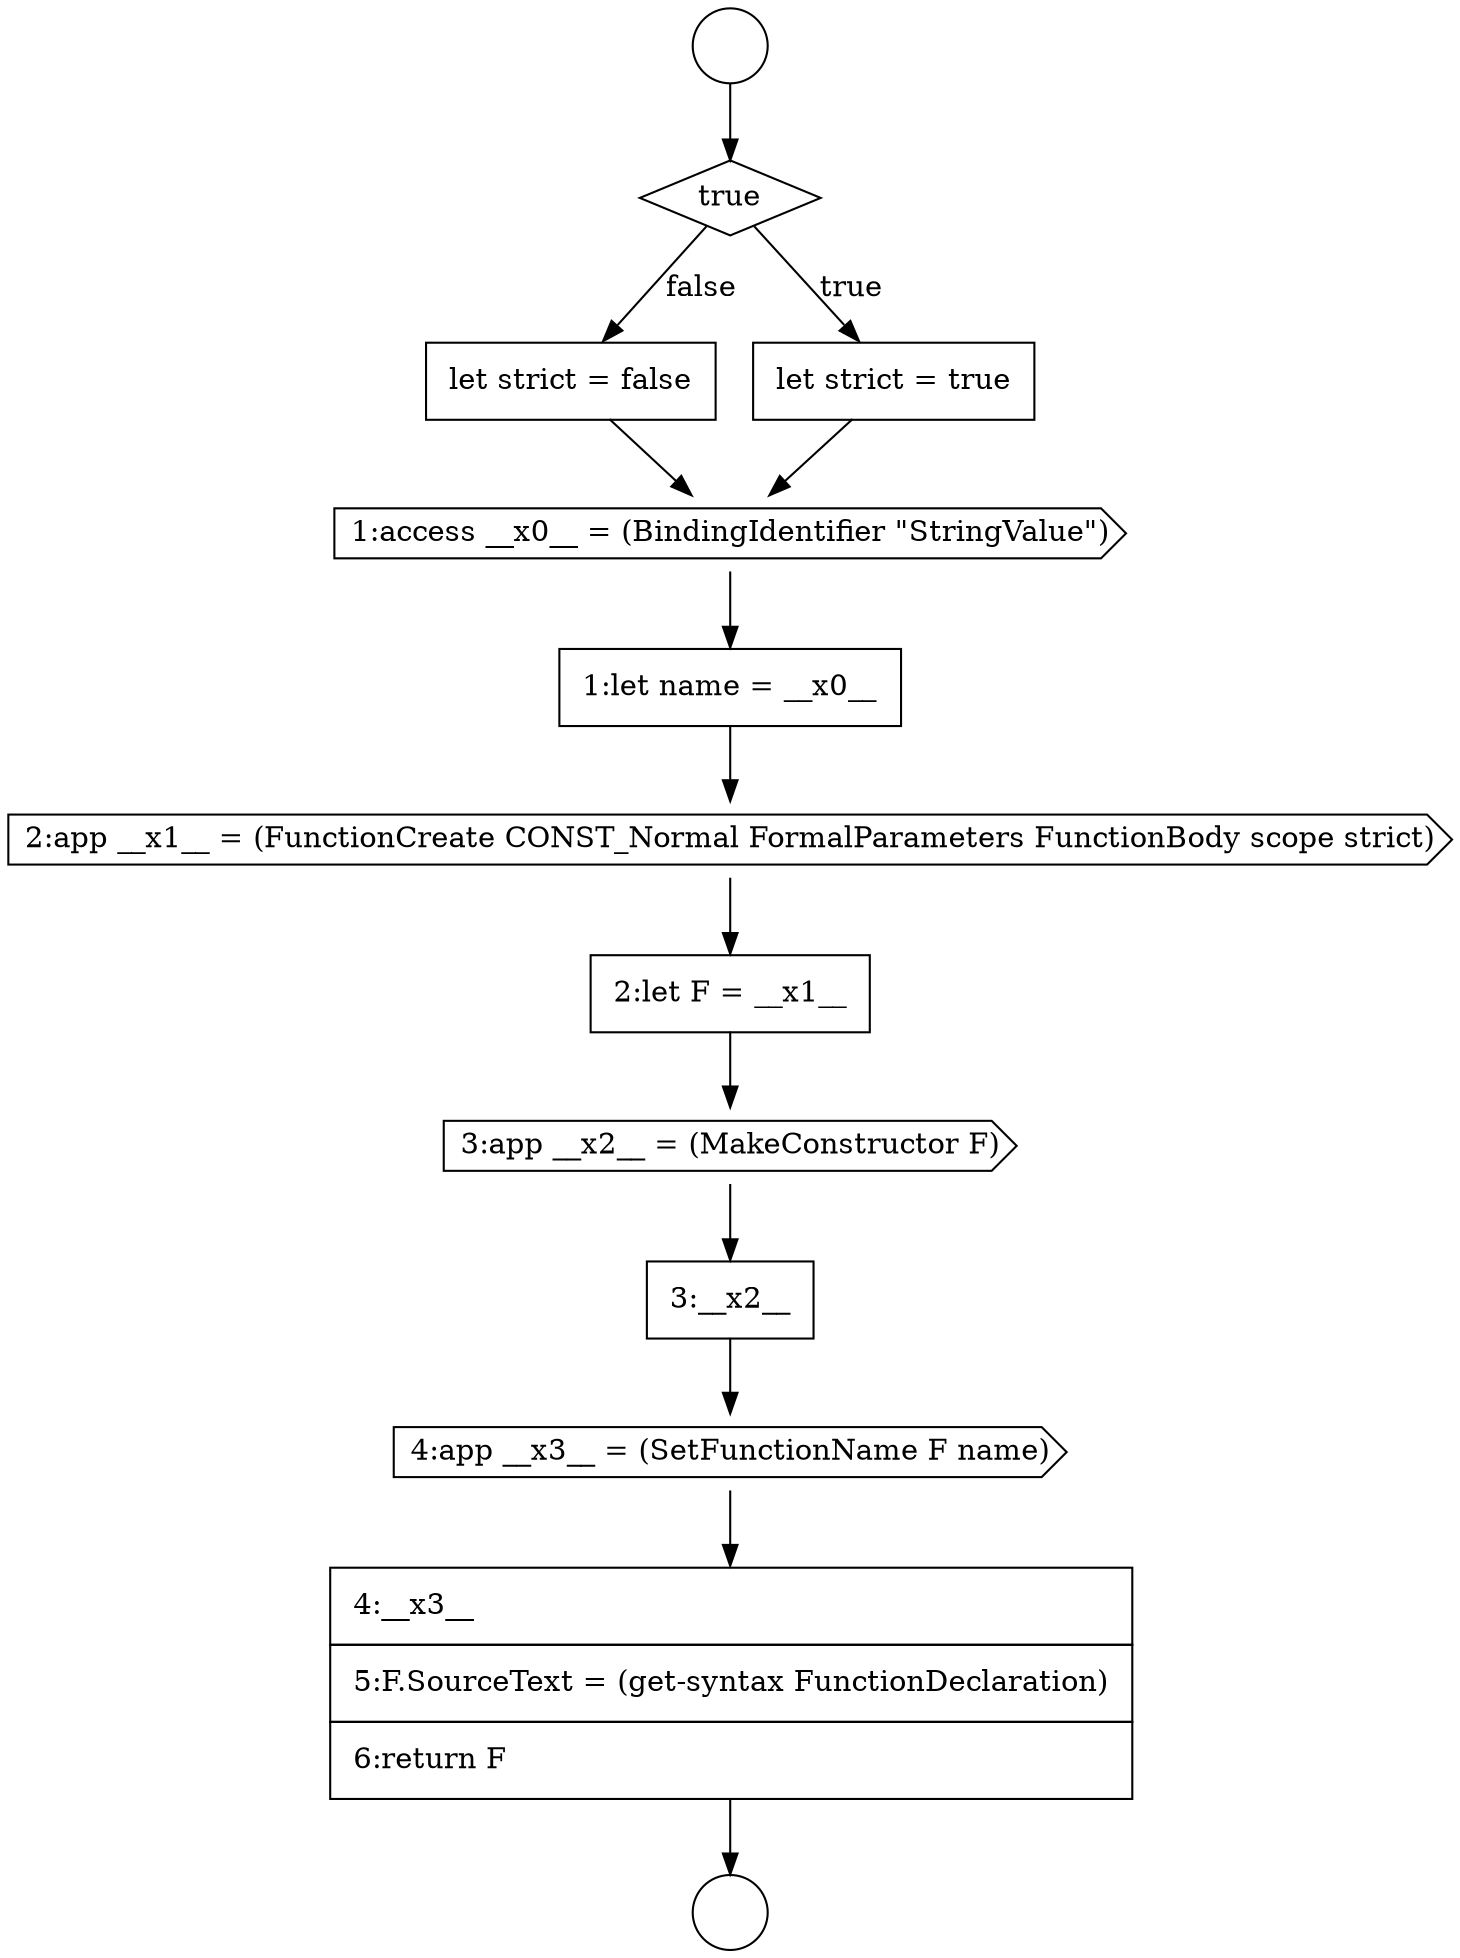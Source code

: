 digraph {
  node8225 [shape=circle label=" " color="black" fillcolor="white" style=filled]
  node8235 [shape=none, margin=0, label=<<font color="black">
    <table border="0" cellborder="1" cellspacing="0" cellpadding="10">
      <tr><td align="left">3:__x2__</td></tr>
    </table>
  </font>> color="black" fillcolor="white" style=filled]
  node8229 [shape=none, margin=0, label=<<font color="black">
    <table border="0" cellborder="1" cellspacing="0" cellpadding="10">
      <tr><td align="left">let strict = false</td></tr>
    </table>
  </font>> color="black" fillcolor="white" style=filled]
  node8233 [shape=none, margin=0, label=<<font color="black">
    <table border="0" cellborder="1" cellspacing="0" cellpadding="10">
      <tr><td align="left">2:let F = __x1__</td></tr>
    </table>
  </font>> color="black" fillcolor="white" style=filled]
  node8226 [shape=circle label=" " color="black" fillcolor="white" style=filled]
  node8230 [shape=cds, label=<<font color="black">1:access __x0__ = (BindingIdentifier &quot;StringValue&quot;)</font>> color="black" fillcolor="white" style=filled]
  node8234 [shape=cds, label=<<font color="black">3:app __x2__ = (MakeConstructor F)</font>> color="black" fillcolor="white" style=filled]
  node8227 [shape=diamond, label=<<font color="black">true</font>> color="black" fillcolor="white" style=filled]
  node8237 [shape=none, margin=0, label=<<font color="black">
    <table border="0" cellborder="1" cellspacing="0" cellpadding="10">
      <tr><td align="left">4:__x3__</td></tr>
      <tr><td align="left">5:F.SourceText = (get-syntax FunctionDeclaration)</td></tr>
      <tr><td align="left">6:return F</td></tr>
    </table>
  </font>> color="black" fillcolor="white" style=filled]
  node8231 [shape=none, margin=0, label=<<font color="black">
    <table border="0" cellborder="1" cellspacing="0" cellpadding="10">
      <tr><td align="left">1:let name = __x0__</td></tr>
    </table>
  </font>> color="black" fillcolor="white" style=filled]
  node8228 [shape=none, margin=0, label=<<font color="black">
    <table border="0" cellborder="1" cellspacing="0" cellpadding="10">
      <tr><td align="left">let strict = true</td></tr>
    </table>
  </font>> color="black" fillcolor="white" style=filled]
  node8236 [shape=cds, label=<<font color="black">4:app __x3__ = (SetFunctionName F name)</font>> color="black" fillcolor="white" style=filled]
  node8232 [shape=cds, label=<<font color="black">2:app __x1__ = (FunctionCreate CONST_Normal FormalParameters FunctionBody scope strict)</font>> color="black" fillcolor="white" style=filled]
  node8230 -> node8231 [ color="black"]
  node8233 -> node8234 [ color="black"]
  node8228 -> node8230 [ color="black"]
  node8229 -> node8230 [ color="black"]
  node8237 -> node8226 [ color="black"]
  node8236 -> node8237 [ color="black"]
  node8227 -> node8228 [label=<<font color="black">true</font>> color="black"]
  node8227 -> node8229 [label=<<font color="black">false</font>> color="black"]
  node8231 -> node8232 [ color="black"]
  node8235 -> node8236 [ color="black"]
  node8232 -> node8233 [ color="black"]
  node8234 -> node8235 [ color="black"]
  node8225 -> node8227 [ color="black"]
}
